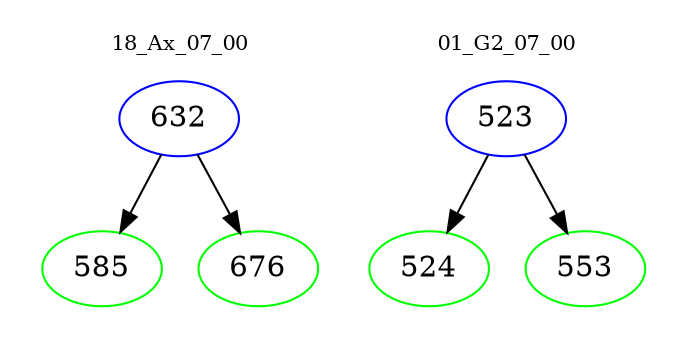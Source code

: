 digraph{
subgraph cluster_0 {
color = white
label = "18_Ax_07_00";
fontsize=10;
T0_632 [label="632", color="blue"]
T0_632 -> T0_585 [color="black"]
T0_585 [label="585", color="green"]
T0_632 -> T0_676 [color="black"]
T0_676 [label="676", color="green"]
}
subgraph cluster_1 {
color = white
label = "01_G2_07_00";
fontsize=10;
T1_523 [label="523", color="blue"]
T1_523 -> T1_524 [color="black"]
T1_524 [label="524", color="green"]
T1_523 -> T1_553 [color="black"]
T1_553 [label="553", color="green"]
}
}

